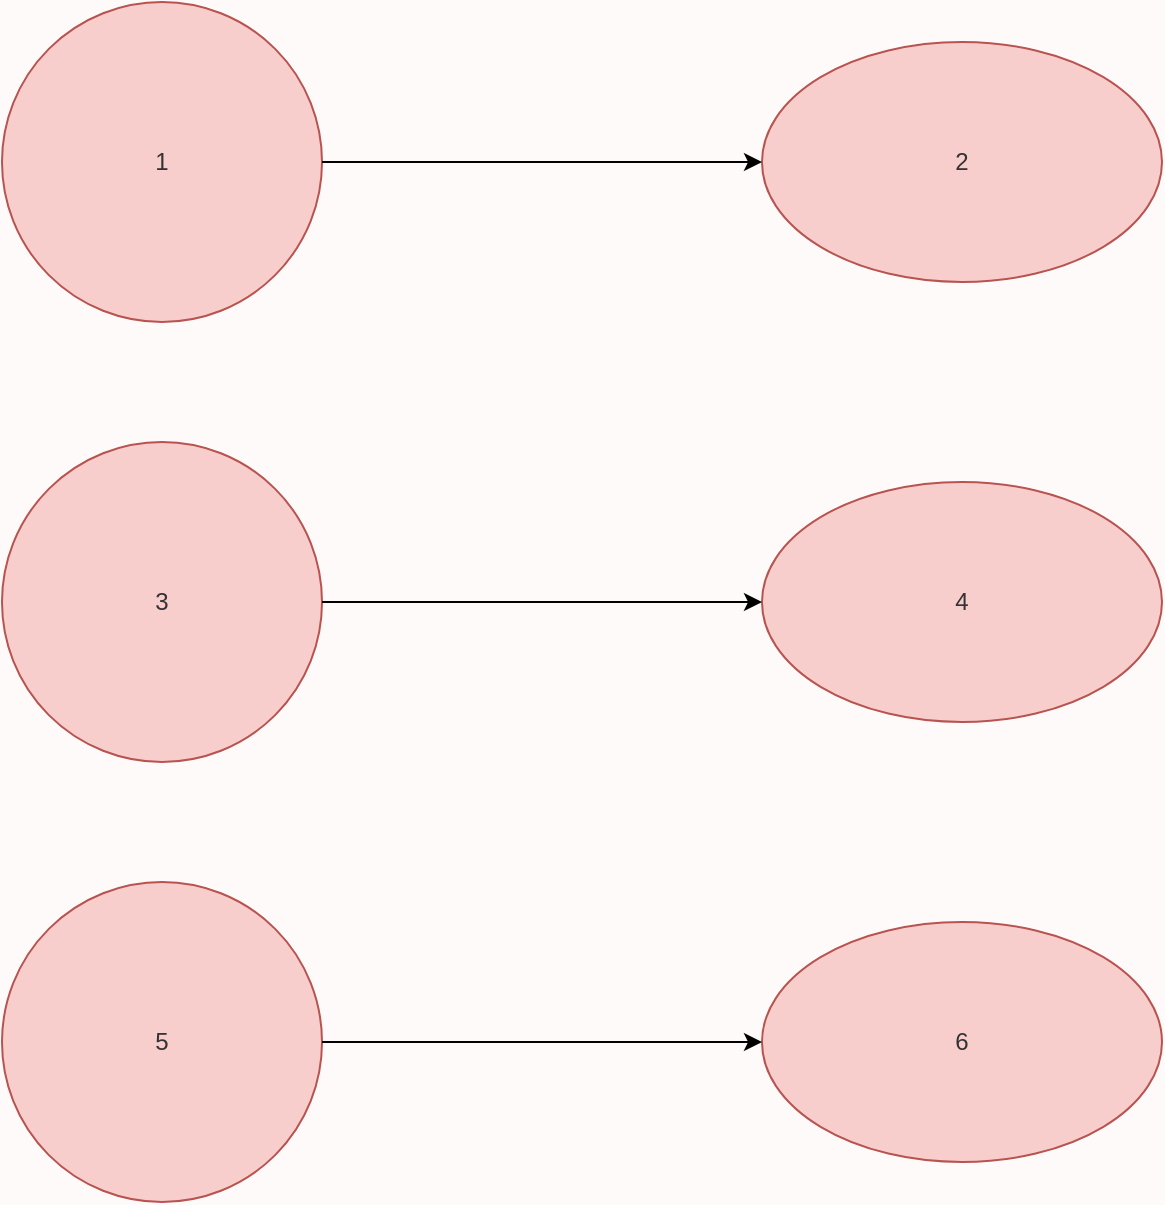<mxfile>
  <diagram id="oXX" name="Style-Plain">
    <mxGraphModel dx="0" dy="0" background="#FFFAFA" grid="0" gridSize="10" guides="1" tooltips="1" connect="1" arrows="1" fold="1" page="1" pageScale="1" pageWidth="1169" pageHeight="827" math="0" shadow="0">
      <root>
        <mxCell id="page_root_oXX" parent="oXX"/>
        <mxCell id="node_root_oXX" parent="page_root_oXX"/>
        <mxCell id="1" value="1" style="whiteSpace=wrap;html=1;fillColor=#f8cecc;strokeColor=#b85450;fontColor=#333333;ellipse" vertex="1" parent="node_root_oXX">
          <mxGeometry x="120" y="30" width="160" height="160" as="geometry"/>
        </mxCell>
        <mxCell id="2" value="2" style="whiteSpace=wrap;html=1;fillColor=#f8cecc;strokeColor=#b85450;fontColor=#333333;ellipse" vertex="1" parent="node_root_oXX">
          <mxGeometry x="500" y="50" width="200" height="120" as="geometry"/>
        </mxCell>
        <mxCell id="3" value="3" style="whiteSpace=wrap;html=1;fillColor=#f8cecc;strokeColor=#b85450;fontColor=#333333;ellipse" vertex="1" parent="node_root_oXX">
          <mxGeometry x="120" y="250" width="160" height="160" as="geometry"/>
        </mxCell>
        <mxCell id="4" value="4" style="whiteSpace=wrap;html=1;fillColor=#f8cecc;strokeColor=#b85450;fontColor=#333333;ellipse" vertex="1" parent="node_root_oXX">
          <mxGeometry x="500" y="270" width="200" height="120" as="geometry"/>
        </mxCell>
        <mxCell id="5" value="5" style="whiteSpace=wrap;html=1;fillColor=#f8cecc;strokeColor=#b85450;fontColor=#333333;ellipse" vertex="1" parent="node_root_oXX">
          <mxGeometry x="120" y="470" width="160" height="160" as="geometry"/>
        </mxCell>
        <mxCell id="6" value="6" style="whiteSpace=wrap;html=1;fillColor=#f8cecc;strokeColor=#b85450;fontColor=#333333;ellipse" vertex="1" parent="node_root_oXX">
          <mxGeometry x="500" y="490" width="200" height="120" as="geometry"/>
        </mxCell>
        <mxCell id="oXX-8" value="" style="whiteSpace=wrap;html=1;edgeStyle=none;exitX=1;exitY=0.5;exitDx=0;exitDy=0;entryX=0;entryY=0.5;entryDx=0;entryDy=0" parent="node_root_oXX" source="1" target="2" edge="1">
          <mxGeometry relative="1" as="geometry"/>
        </mxCell>
        <mxCell id="oXX-9" value="" style="whiteSpace=wrap;html=1;edgeStyle=none;exitX=1;exitY=0.5;exitDx=0;exitDy=0;entryX=0;entryY=0.5;entryDx=0;entryDy=0" parent="node_root_oXX" source="3" target="4" edge="1">
          <mxGeometry relative="1" as="geometry"/>
        </mxCell>
        <mxCell id="oXX-10" value="" style="whiteSpace=wrap;html=1;edgeStyle=none;exitX=1;exitY=0.5;exitDx=0;exitDy=0;entryX=0;entryY=0.5;entryDx=0;entryDy=0" parent="node_root_oXX" source="5" target="6" edge="1">
          <mxGeometry relative="1" as="geometry"/>
        </mxCell>
      </root>
    </mxGraphModel>
  </diagram>
</mxfile>